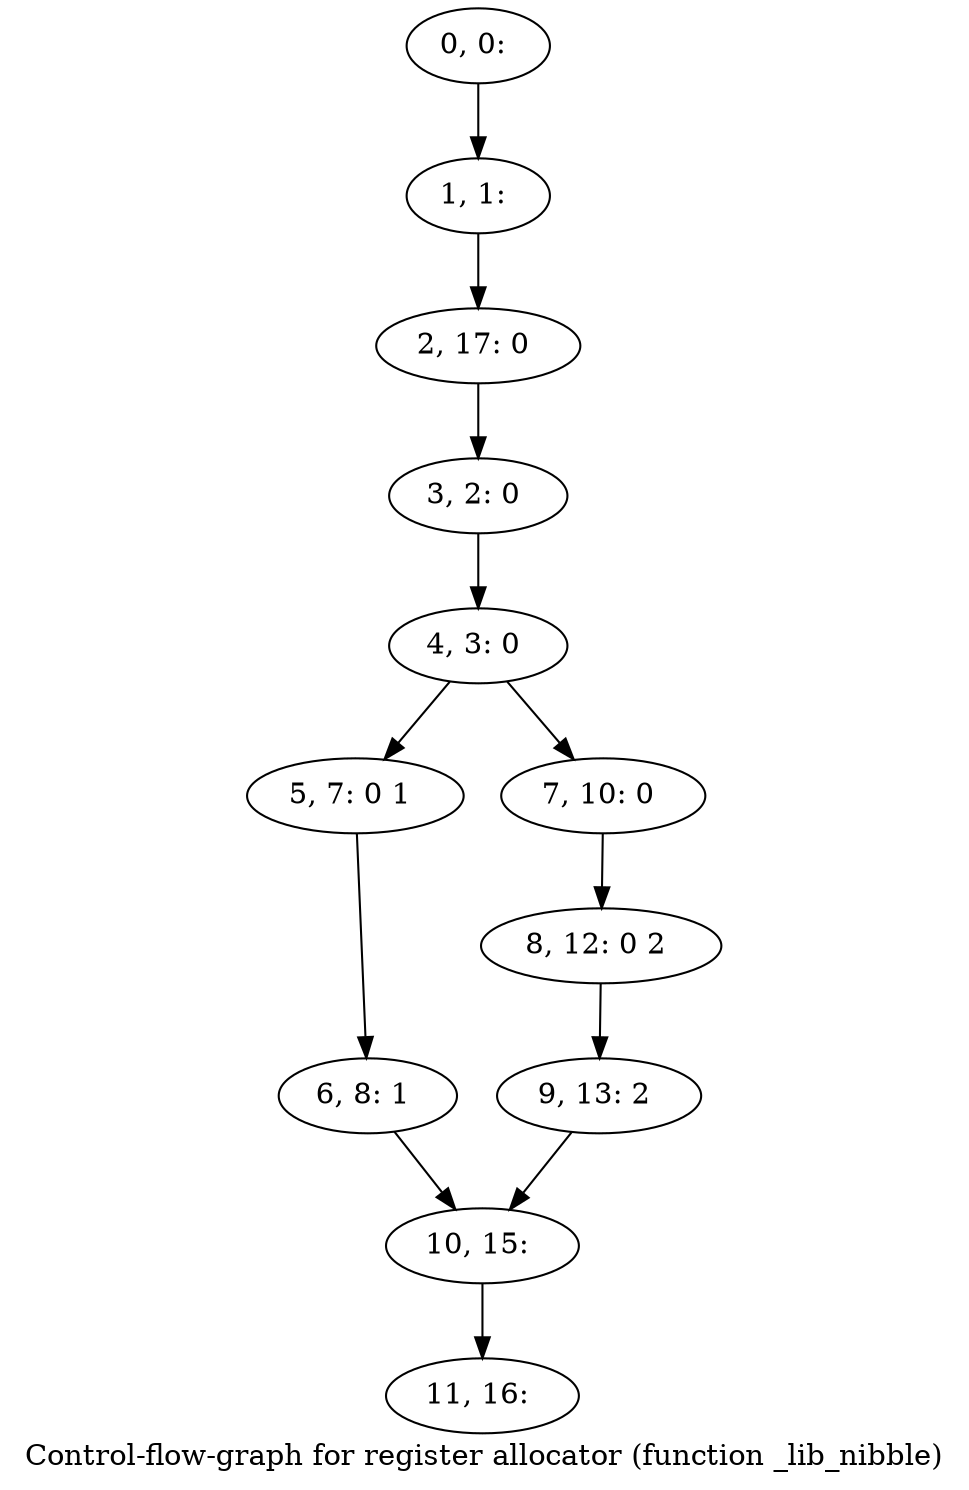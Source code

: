 digraph G {
graph [label="Control-flow-graph for register allocator (function _lib_nibble)"]
0[label="0, 0: "];
1[label="1, 1: "];
2[label="2, 17: 0 "];
3[label="3, 2: 0 "];
4[label="4, 3: 0 "];
5[label="5, 7: 0 1 "];
6[label="6, 8: 1 "];
7[label="7, 10: 0 "];
8[label="8, 12: 0 2 "];
9[label="9, 13: 2 "];
10[label="10, 15: "];
11[label="11, 16: "];
0->1 ;
1->2 ;
2->3 ;
3->4 ;
4->5 ;
4->7 ;
5->6 ;
6->10 ;
7->8 ;
8->9 ;
9->10 ;
10->11 ;
}
